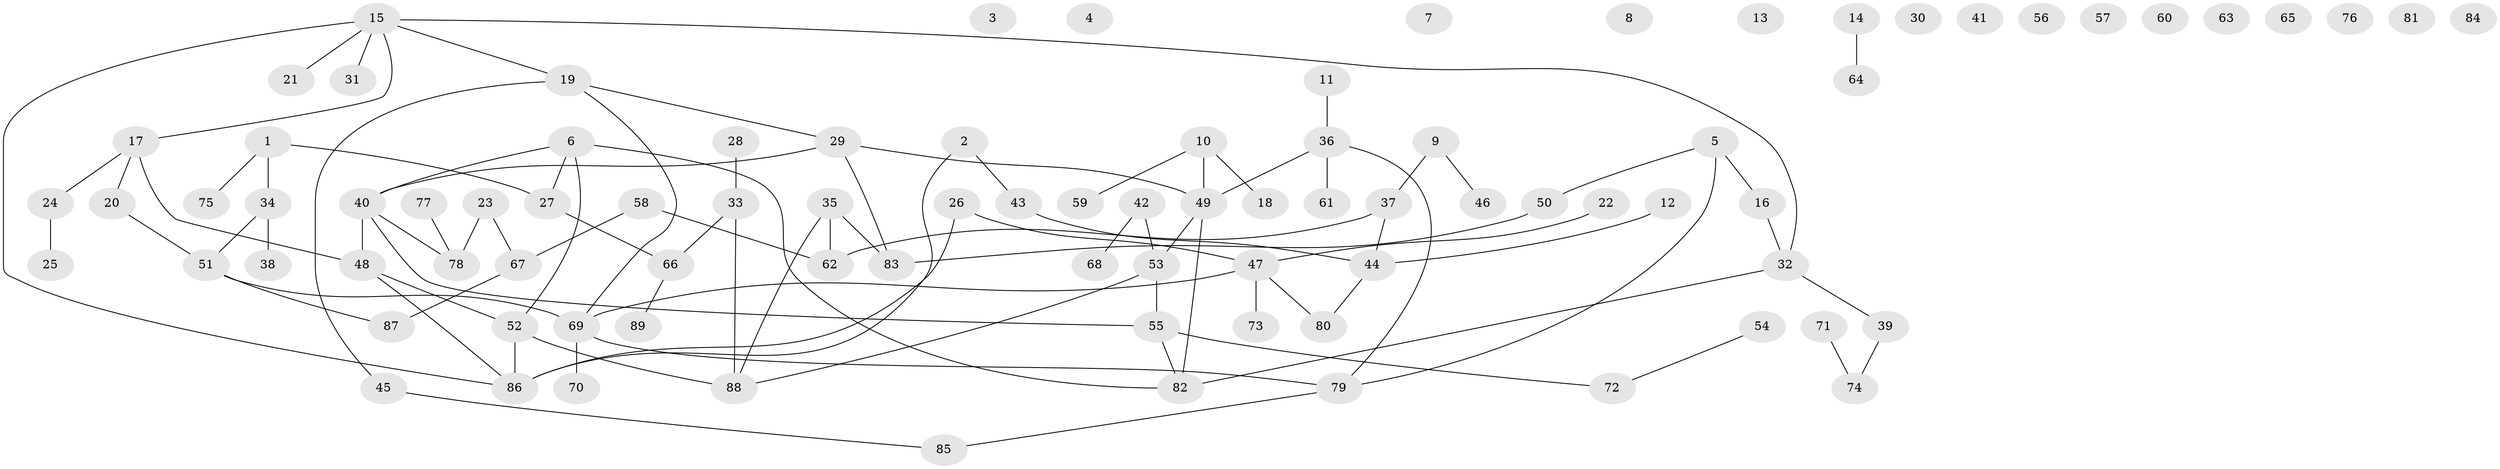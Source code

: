 // Generated by graph-tools (version 1.1) at 2025/00/03/09/25 03:00:53]
// undirected, 89 vertices, 94 edges
graph export_dot {
graph [start="1"]
  node [color=gray90,style=filled];
  1;
  2;
  3;
  4;
  5;
  6;
  7;
  8;
  9;
  10;
  11;
  12;
  13;
  14;
  15;
  16;
  17;
  18;
  19;
  20;
  21;
  22;
  23;
  24;
  25;
  26;
  27;
  28;
  29;
  30;
  31;
  32;
  33;
  34;
  35;
  36;
  37;
  38;
  39;
  40;
  41;
  42;
  43;
  44;
  45;
  46;
  47;
  48;
  49;
  50;
  51;
  52;
  53;
  54;
  55;
  56;
  57;
  58;
  59;
  60;
  61;
  62;
  63;
  64;
  65;
  66;
  67;
  68;
  69;
  70;
  71;
  72;
  73;
  74;
  75;
  76;
  77;
  78;
  79;
  80;
  81;
  82;
  83;
  84;
  85;
  86;
  87;
  88;
  89;
  1 -- 27;
  1 -- 34;
  1 -- 75;
  2 -- 43;
  2 -- 86;
  5 -- 16;
  5 -- 50;
  5 -- 79;
  6 -- 27;
  6 -- 40;
  6 -- 52;
  6 -- 82;
  9 -- 37;
  9 -- 46;
  10 -- 18;
  10 -- 49;
  10 -- 59;
  11 -- 36;
  12 -- 44;
  14 -- 64;
  15 -- 17;
  15 -- 19;
  15 -- 21;
  15 -- 31;
  15 -- 32;
  15 -- 86;
  16 -- 32;
  17 -- 20;
  17 -- 24;
  17 -- 48;
  19 -- 29;
  19 -- 45;
  19 -- 69;
  20 -- 51;
  22 -- 47;
  23 -- 67;
  23 -- 78;
  24 -- 25;
  26 -- 47;
  26 -- 86;
  27 -- 66;
  28 -- 33;
  29 -- 40;
  29 -- 49;
  29 -- 83;
  32 -- 39;
  32 -- 82;
  33 -- 66;
  33 -- 88;
  34 -- 38;
  34 -- 51;
  35 -- 62;
  35 -- 83;
  35 -- 88;
  36 -- 49;
  36 -- 61;
  36 -- 79;
  37 -- 44;
  37 -- 62;
  39 -- 74;
  40 -- 48;
  40 -- 55;
  40 -- 78;
  42 -- 53;
  42 -- 68;
  43 -- 44;
  44 -- 80;
  45 -- 85;
  47 -- 69;
  47 -- 73;
  47 -- 80;
  48 -- 52;
  48 -- 86;
  49 -- 53;
  49 -- 82;
  50 -- 83;
  51 -- 69;
  51 -- 87;
  52 -- 86;
  52 -- 88;
  53 -- 55;
  53 -- 88;
  54 -- 72;
  55 -- 72;
  55 -- 82;
  58 -- 62;
  58 -- 67;
  66 -- 89;
  67 -- 87;
  69 -- 70;
  69 -- 79;
  71 -- 74;
  77 -- 78;
  79 -- 85;
}
